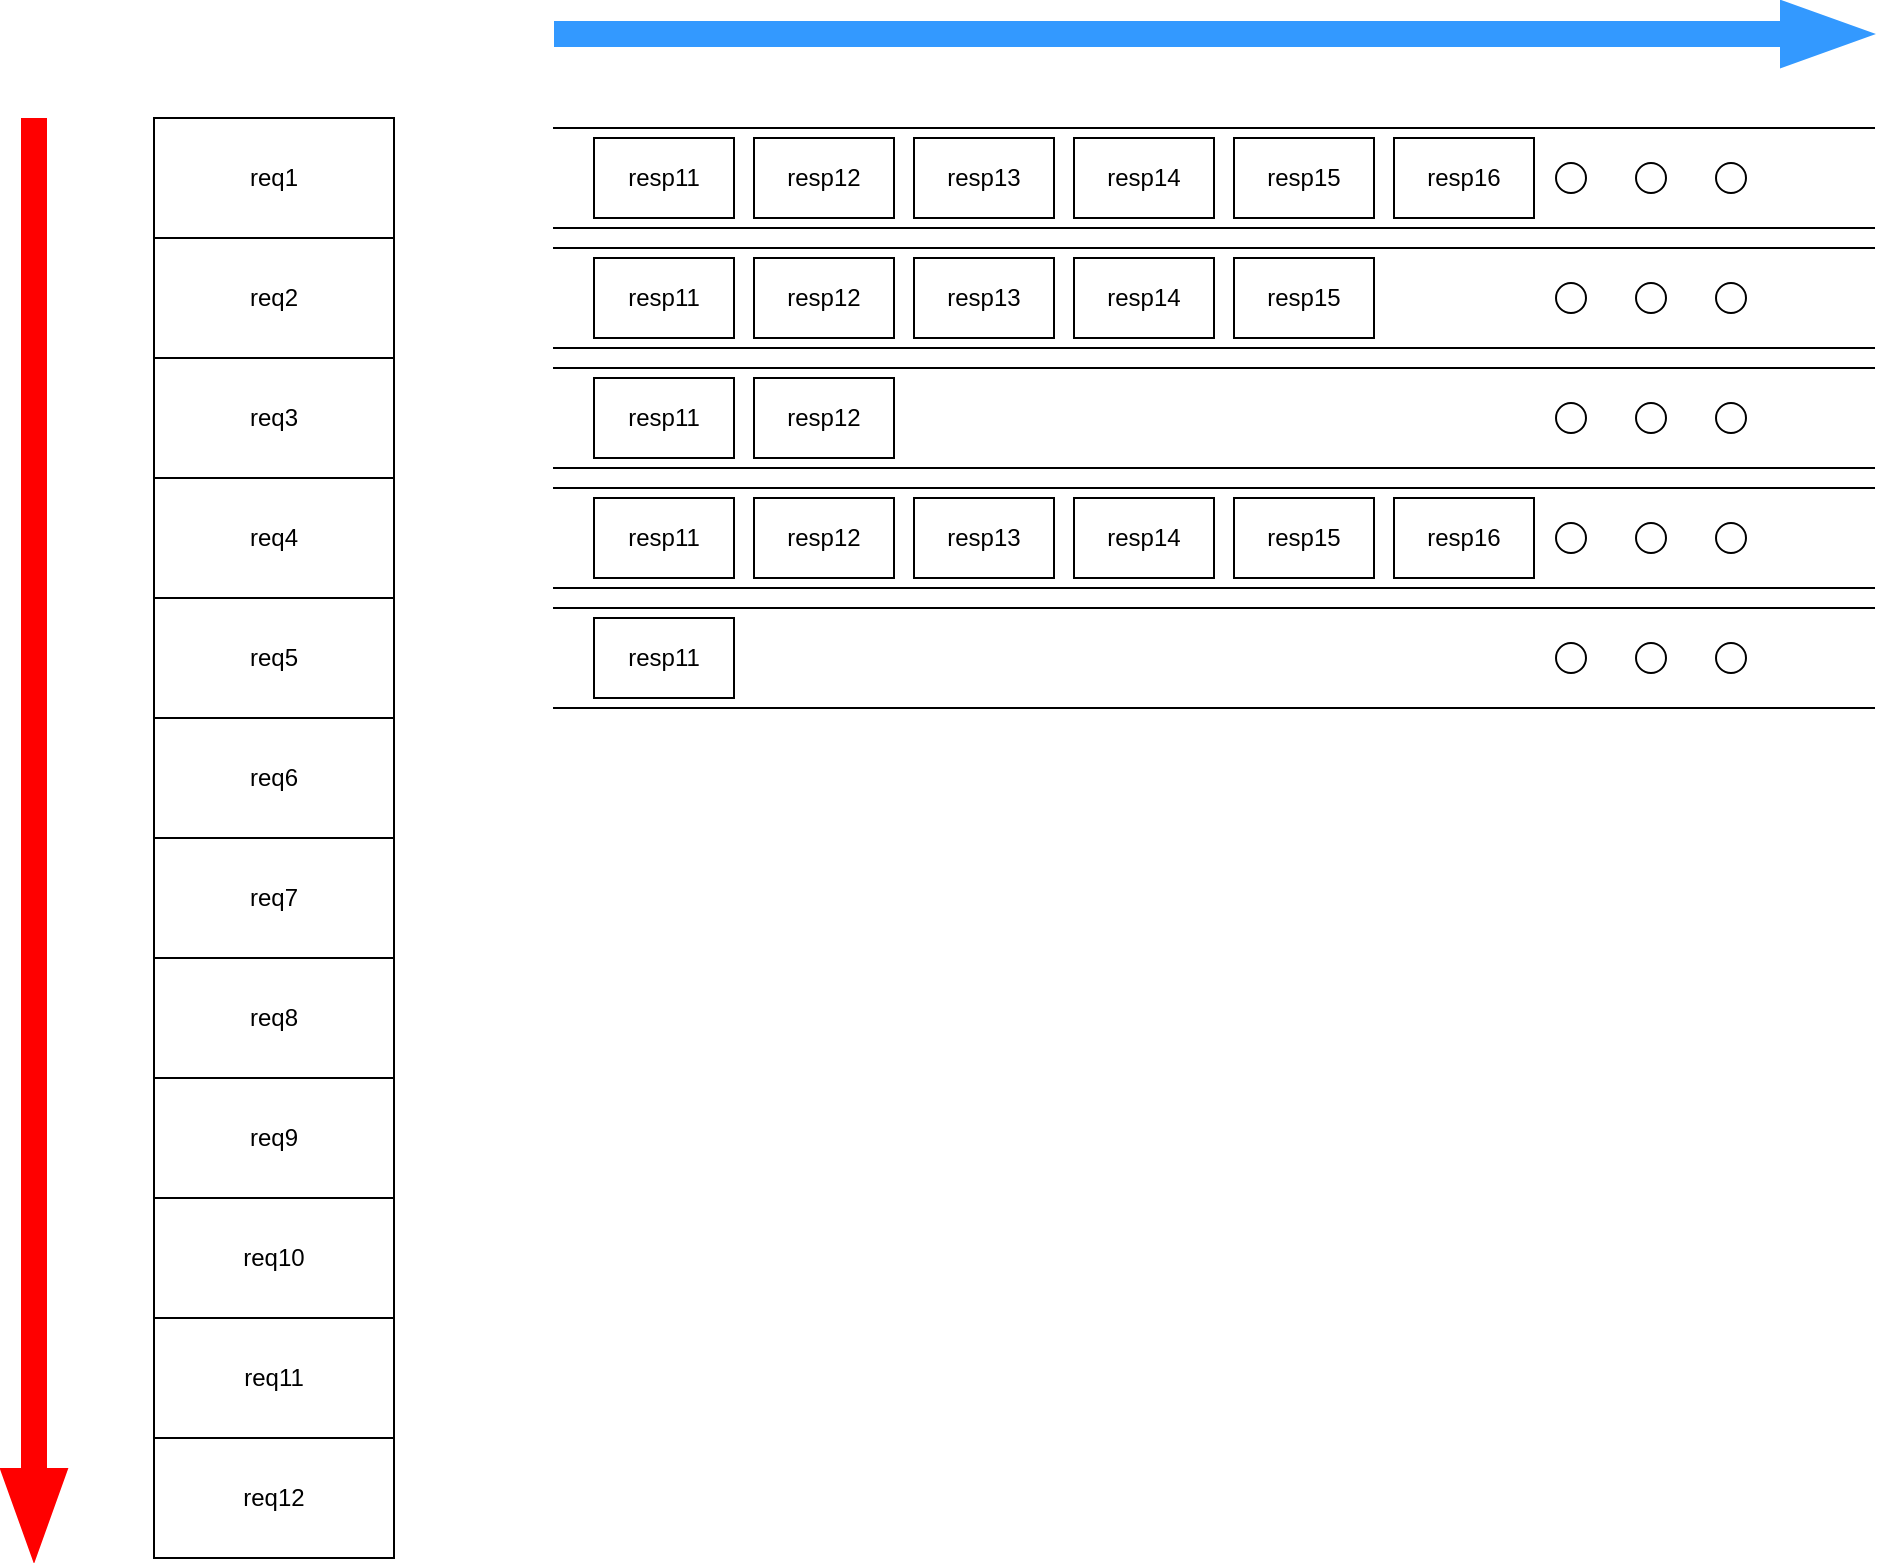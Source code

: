<mxfile version="20.2.4" type="github">
  <diagram id="CEhHERqnVkYraUOetQR8" name="第 1 页">
    <mxGraphModel dx="883" dy="589" grid="1" gridSize="10" guides="1" tooltips="1" connect="1" arrows="1" fold="1" page="1" pageScale="1" pageWidth="827" pageHeight="1169" math="0" shadow="0">
      <root>
        <mxCell id="0" />
        <mxCell id="1" parent="0" />
        <mxCell id="UEkjU5cYx91M-_5c_535-78" value="req1" style="rounded=0;whiteSpace=wrap;html=1;" vertex="1" parent="1">
          <mxGeometry x="250" y="240" width="120" height="60" as="geometry" />
        </mxCell>
        <mxCell id="UEkjU5cYx91M-_5c_535-80" value="req2" style="rounded=0;whiteSpace=wrap;html=1;" vertex="1" parent="1">
          <mxGeometry x="250" y="300" width="120" height="60" as="geometry" />
        </mxCell>
        <mxCell id="UEkjU5cYx91M-_5c_535-81" value="req3" style="rounded=0;whiteSpace=wrap;html=1;" vertex="1" parent="1">
          <mxGeometry x="250" y="360" width="120" height="60" as="geometry" />
        </mxCell>
        <mxCell id="UEkjU5cYx91M-_5c_535-88" value="req4" style="rounded=0;whiteSpace=wrap;html=1;" vertex="1" parent="1">
          <mxGeometry x="250" y="420" width="120" height="60" as="geometry" />
        </mxCell>
        <mxCell id="UEkjU5cYx91M-_5c_535-89" value="req5" style="rounded=0;whiteSpace=wrap;html=1;" vertex="1" parent="1">
          <mxGeometry x="250" y="480" width="120" height="60" as="geometry" />
        </mxCell>
        <mxCell id="UEkjU5cYx91M-_5c_535-90" value="req6" style="rounded=0;whiteSpace=wrap;html=1;" vertex="1" parent="1">
          <mxGeometry x="250" y="540" width="120" height="60" as="geometry" />
        </mxCell>
        <mxCell id="UEkjU5cYx91M-_5c_535-91" value="req7" style="rounded=0;whiteSpace=wrap;html=1;" vertex="1" parent="1">
          <mxGeometry x="250" y="600" width="120" height="60" as="geometry" />
        </mxCell>
        <mxCell id="UEkjU5cYx91M-_5c_535-92" value="req8" style="rounded=0;whiteSpace=wrap;html=1;" vertex="1" parent="1">
          <mxGeometry x="250" y="660" width="120" height="60" as="geometry" />
        </mxCell>
        <mxCell id="UEkjU5cYx91M-_5c_535-93" value="req9" style="rounded=0;whiteSpace=wrap;html=1;" vertex="1" parent="1">
          <mxGeometry x="250" y="720" width="120" height="60" as="geometry" />
        </mxCell>
        <mxCell id="UEkjU5cYx91M-_5c_535-94" value="req10" style="rounded=0;whiteSpace=wrap;html=1;" vertex="1" parent="1">
          <mxGeometry x="250" y="780" width="120" height="60" as="geometry" />
        </mxCell>
        <mxCell id="UEkjU5cYx91M-_5c_535-95" value="req11" style="rounded=0;whiteSpace=wrap;html=1;" vertex="1" parent="1">
          <mxGeometry x="250" y="840" width="120" height="60" as="geometry" />
        </mxCell>
        <mxCell id="UEkjU5cYx91M-_5c_535-96" value="req12" style="rounded=0;whiteSpace=wrap;html=1;" vertex="1" parent="1">
          <mxGeometry x="250" y="900" width="120" height="60" as="geometry" />
        </mxCell>
        <mxCell id="UEkjU5cYx91M-_5c_535-97" value="" style="endArrow=block;html=1;rounded=0;fillColor=#FF0000;endFill=0;strokeColor=#FF0000;shape=flexArrow;width=12;endSize=15;" edge="1" parent="1">
          <mxGeometry width="50" height="50" relative="1" as="geometry">
            <mxPoint x="190" y="240" as="sourcePoint" />
            <mxPoint x="190" y="962" as="targetPoint" />
          </mxGeometry>
        </mxCell>
        <mxCell id="UEkjU5cYx91M-_5c_535-99" value="" style="shape=partialRectangle;whiteSpace=wrap;html=1;left=0;right=0;fillColor=none;" vertex="1" parent="1">
          <mxGeometry x="450" y="245" width="660" height="50" as="geometry" />
        </mxCell>
        <mxCell id="UEkjU5cYx91M-_5c_535-100" value="resp11" style="rounded=0;whiteSpace=wrap;html=1;" vertex="1" parent="1">
          <mxGeometry x="470" y="250" width="70" height="40" as="geometry" />
        </mxCell>
        <mxCell id="UEkjU5cYx91M-_5c_535-101" value="resp12" style="rounded=0;whiteSpace=wrap;html=1;" vertex="1" parent="1">
          <mxGeometry x="550" y="250" width="70" height="40" as="geometry" />
        </mxCell>
        <mxCell id="UEkjU5cYx91M-_5c_535-102" value="resp13" style="rounded=0;whiteSpace=wrap;html=1;" vertex="1" parent="1">
          <mxGeometry x="630" y="250" width="70" height="40" as="geometry" />
        </mxCell>
        <mxCell id="UEkjU5cYx91M-_5c_535-103" value="resp14" style="rounded=0;whiteSpace=wrap;html=1;" vertex="1" parent="1">
          <mxGeometry x="710" y="250" width="70" height="40" as="geometry" />
        </mxCell>
        <mxCell id="UEkjU5cYx91M-_5c_535-104" value="" style="ellipse;whiteSpace=wrap;html=1;aspect=fixed;" vertex="1" parent="1">
          <mxGeometry x="991" y="262.5" width="15" height="15" as="geometry" />
        </mxCell>
        <mxCell id="UEkjU5cYx91M-_5c_535-105" value="" style="ellipse;whiteSpace=wrap;html=1;aspect=fixed;" vertex="1" parent="1">
          <mxGeometry x="1031" y="262.5" width="15" height="15" as="geometry" />
        </mxCell>
        <mxCell id="UEkjU5cYx91M-_5c_535-106" value="" style="ellipse;whiteSpace=wrap;html=1;aspect=fixed;" vertex="1" parent="1">
          <mxGeometry x="951" y="262.5" width="15" height="15" as="geometry" />
        </mxCell>
        <mxCell id="UEkjU5cYx91M-_5c_535-109" value="resp15" style="rounded=0;whiteSpace=wrap;html=1;" vertex="1" parent="1">
          <mxGeometry x="790" y="250" width="70" height="40" as="geometry" />
        </mxCell>
        <mxCell id="UEkjU5cYx91M-_5c_535-114" value="resp16" style="rounded=0;whiteSpace=wrap;html=1;" vertex="1" parent="1">
          <mxGeometry x="870" y="250" width="70" height="40" as="geometry" />
        </mxCell>
        <mxCell id="UEkjU5cYx91M-_5c_535-115" value="" style="endArrow=block;html=1;rounded=0;fillColor=#3399FF;endFill=0;strokeColor=#3399FF;shape=flexArrow;width=12;endSize=15;" edge="1" parent="1">
          <mxGeometry width="50" height="50" relative="1" as="geometry">
            <mxPoint x="450" y="198" as="sourcePoint" />
            <mxPoint x="1110" y="198" as="targetPoint" />
          </mxGeometry>
        </mxCell>
        <mxCell id="UEkjU5cYx91M-_5c_535-116" value="" style="shape=partialRectangle;whiteSpace=wrap;html=1;left=0;right=0;fillColor=none;" vertex="1" parent="1">
          <mxGeometry x="450" y="305" width="660" height="50" as="geometry" />
        </mxCell>
        <mxCell id="UEkjU5cYx91M-_5c_535-117" value="resp11" style="rounded=0;whiteSpace=wrap;html=1;" vertex="1" parent="1">
          <mxGeometry x="470" y="310" width="70" height="40" as="geometry" />
        </mxCell>
        <mxCell id="UEkjU5cYx91M-_5c_535-118" value="resp12" style="rounded=0;whiteSpace=wrap;html=1;" vertex="1" parent="1">
          <mxGeometry x="550" y="310" width="70" height="40" as="geometry" />
        </mxCell>
        <mxCell id="UEkjU5cYx91M-_5c_535-119" value="resp13" style="rounded=0;whiteSpace=wrap;html=1;" vertex="1" parent="1">
          <mxGeometry x="630" y="310" width="70" height="40" as="geometry" />
        </mxCell>
        <mxCell id="UEkjU5cYx91M-_5c_535-120" value="resp14" style="rounded=0;whiteSpace=wrap;html=1;" vertex="1" parent="1">
          <mxGeometry x="710" y="310" width="70" height="40" as="geometry" />
        </mxCell>
        <mxCell id="UEkjU5cYx91M-_5c_535-121" value="" style="ellipse;whiteSpace=wrap;html=1;aspect=fixed;" vertex="1" parent="1">
          <mxGeometry x="991" y="322.5" width="15" height="15" as="geometry" />
        </mxCell>
        <mxCell id="UEkjU5cYx91M-_5c_535-122" value="" style="ellipse;whiteSpace=wrap;html=1;aspect=fixed;" vertex="1" parent="1">
          <mxGeometry x="1031" y="322.5" width="15" height="15" as="geometry" />
        </mxCell>
        <mxCell id="UEkjU5cYx91M-_5c_535-123" value="" style="ellipse;whiteSpace=wrap;html=1;aspect=fixed;" vertex="1" parent="1">
          <mxGeometry x="951" y="322.5" width="15" height="15" as="geometry" />
        </mxCell>
        <mxCell id="UEkjU5cYx91M-_5c_535-124" value="resp15" style="rounded=0;whiteSpace=wrap;html=1;" vertex="1" parent="1">
          <mxGeometry x="790" y="310" width="70" height="40" as="geometry" />
        </mxCell>
        <mxCell id="UEkjU5cYx91M-_5c_535-126" value="" style="shape=partialRectangle;whiteSpace=wrap;html=1;left=0;right=0;fillColor=none;" vertex="1" parent="1">
          <mxGeometry x="450" y="365" width="660" height="50" as="geometry" />
        </mxCell>
        <mxCell id="UEkjU5cYx91M-_5c_535-127" value="resp11" style="rounded=0;whiteSpace=wrap;html=1;" vertex="1" parent="1">
          <mxGeometry x="470" y="370" width="70" height="40" as="geometry" />
        </mxCell>
        <mxCell id="UEkjU5cYx91M-_5c_535-128" value="resp12" style="rounded=0;whiteSpace=wrap;html=1;" vertex="1" parent="1">
          <mxGeometry x="550" y="370" width="70" height="40" as="geometry" />
        </mxCell>
        <mxCell id="UEkjU5cYx91M-_5c_535-131" value="" style="ellipse;whiteSpace=wrap;html=1;aspect=fixed;" vertex="1" parent="1">
          <mxGeometry x="991" y="382.5" width="15" height="15" as="geometry" />
        </mxCell>
        <mxCell id="UEkjU5cYx91M-_5c_535-132" value="" style="ellipse;whiteSpace=wrap;html=1;aspect=fixed;" vertex="1" parent="1">
          <mxGeometry x="1031" y="382.5" width="15" height="15" as="geometry" />
        </mxCell>
        <mxCell id="UEkjU5cYx91M-_5c_535-133" value="" style="ellipse;whiteSpace=wrap;html=1;aspect=fixed;" vertex="1" parent="1">
          <mxGeometry x="951" y="382.5" width="15" height="15" as="geometry" />
        </mxCell>
        <mxCell id="UEkjU5cYx91M-_5c_535-136" value="" style="shape=partialRectangle;whiteSpace=wrap;html=1;left=0;right=0;fillColor=none;" vertex="1" parent="1">
          <mxGeometry x="450" y="425" width="660" height="50" as="geometry" />
        </mxCell>
        <mxCell id="UEkjU5cYx91M-_5c_535-137" value="resp11" style="rounded=0;whiteSpace=wrap;html=1;" vertex="1" parent="1">
          <mxGeometry x="470" y="430" width="70" height="40" as="geometry" />
        </mxCell>
        <mxCell id="UEkjU5cYx91M-_5c_535-138" value="resp12" style="rounded=0;whiteSpace=wrap;html=1;" vertex="1" parent="1">
          <mxGeometry x="550" y="430" width="70" height="40" as="geometry" />
        </mxCell>
        <mxCell id="UEkjU5cYx91M-_5c_535-139" value="resp13" style="rounded=0;whiteSpace=wrap;html=1;" vertex="1" parent="1">
          <mxGeometry x="630" y="430" width="70" height="40" as="geometry" />
        </mxCell>
        <mxCell id="UEkjU5cYx91M-_5c_535-140" value="resp14" style="rounded=0;whiteSpace=wrap;html=1;" vertex="1" parent="1">
          <mxGeometry x="710" y="430" width="70" height="40" as="geometry" />
        </mxCell>
        <mxCell id="UEkjU5cYx91M-_5c_535-141" value="" style="ellipse;whiteSpace=wrap;html=1;aspect=fixed;" vertex="1" parent="1">
          <mxGeometry x="991" y="442.5" width="15" height="15" as="geometry" />
        </mxCell>
        <mxCell id="UEkjU5cYx91M-_5c_535-142" value="" style="ellipse;whiteSpace=wrap;html=1;aspect=fixed;" vertex="1" parent="1">
          <mxGeometry x="1031" y="442.5" width="15" height="15" as="geometry" />
        </mxCell>
        <mxCell id="UEkjU5cYx91M-_5c_535-143" value="" style="ellipse;whiteSpace=wrap;html=1;aspect=fixed;" vertex="1" parent="1">
          <mxGeometry x="951" y="442.5" width="15" height="15" as="geometry" />
        </mxCell>
        <mxCell id="UEkjU5cYx91M-_5c_535-144" value="resp15" style="rounded=0;whiteSpace=wrap;html=1;" vertex="1" parent="1">
          <mxGeometry x="790" y="430" width="70" height="40" as="geometry" />
        </mxCell>
        <mxCell id="UEkjU5cYx91M-_5c_535-145" value="resp16" style="rounded=0;whiteSpace=wrap;html=1;" vertex="1" parent="1">
          <mxGeometry x="870" y="430" width="70" height="40" as="geometry" />
        </mxCell>
        <mxCell id="UEkjU5cYx91M-_5c_535-156" value="" style="shape=partialRectangle;whiteSpace=wrap;html=1;left=0;right=0;fillColor=none;" vertex="1" parent="1">
          <mxGeometry x="450" y="485" width="660" height="50" as="geometry" />
        </mxCell>
        <mxCell id="UEkjU5cYx91M-_5c_535-157" value="resp11" style="rounded=0;whiteSpace=wrap;html=1;" vertex="1" parent="1">
          <mxGeometry x="470" y="490" width="70" height="40" as="geometry" />
        </mxCell>
        <mxCell id="UEkjU5cYx91M-_5c_535-161" value="" style="ellipse;whiteSpace=wrap;html=1;aspect=fixed;" vertex="1" parent="1">
          <mxGeometry x="991" y="502.5" width="15" height="15" as="geometry" />
        </mxCell>
        <mxCell id="UEkjU5cYx91M-_5c_535-162" value="" style="ellipse;whiteSpace=wrap;html=1;aspect=fixed;" vertex="1" parent="1">
          <mxGeometry x="1031" y="502.5" width="15" height="15" as="geometry" />
        </mxCell>
        <mxCell id="UEkjU5cYx91M-_5c_535-163" value="" style="ellipse;whiteSpace=wrap;html=1;aspect=fixed;" vertex="1" parent="1">
          <mxGeometry x="951" y="502.5" width="15" height="15" as="geometry" />
        </mxCell>
      </root>
    </mxGraphModel>
  </diagram>
</mxfile>
